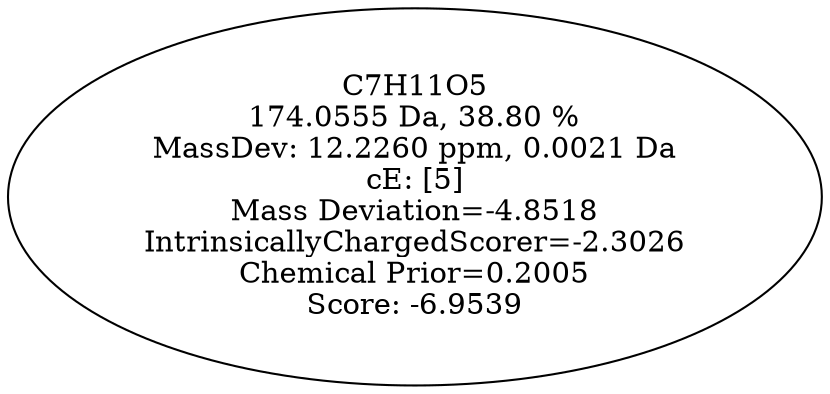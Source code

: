 strict digraph {
v1 [label="C7H11O5\n174.0555 Da, 38.80 %\nMassDev: 12.2260 ppm, 0.0021 Da\ncE: [5]\nMass Deviation=-4.8518\nIntrinsicallyChargedScorer=-2.3026\nChemical Prior=0.2005\nScore: -6.9539"];
}